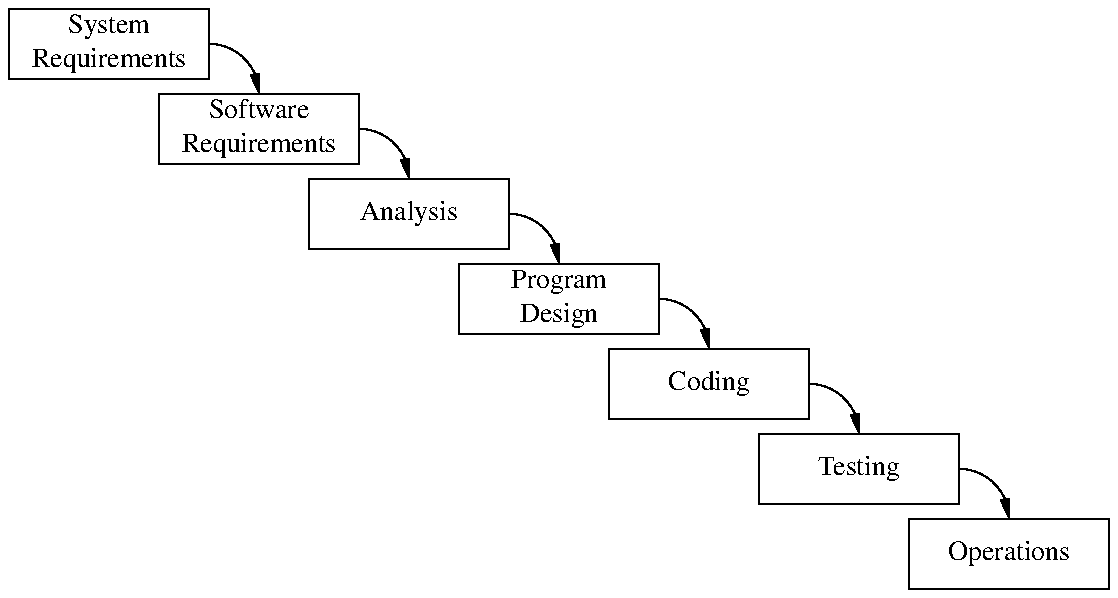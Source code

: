 .PS
SyR: box wid 1 ht 0.35 "System" "Requirements"
SoR: box same at SyR.se + (0.25, -0.25) "Software" "Requirements"
A: box same "Analysis" at SoR.se + (0.25, -0.25)
PD: box same "Program" "Design" at A.se + (0.25, -0.25)
C: box same "Coding" at PD.se + (0.25, -0.25)
T: box same "Testing" at C.se + (0.25, -0.25)
O: box same "Operations" at T.se + (0.25, -0.25)

arc cw rad 0.25 from SyR.e to SoR.n ->
arc cw rad 0.25 from SoR.e to A.n ->
arc cw rad 0.25 from A.e to PD.n ->
arc cw rad 0.25 from PD.e to C.n ->
arc cw rad 0.25 from C.e to T.n ->
arc cw rad 0.25 from T.e to O.n ->
.PE
